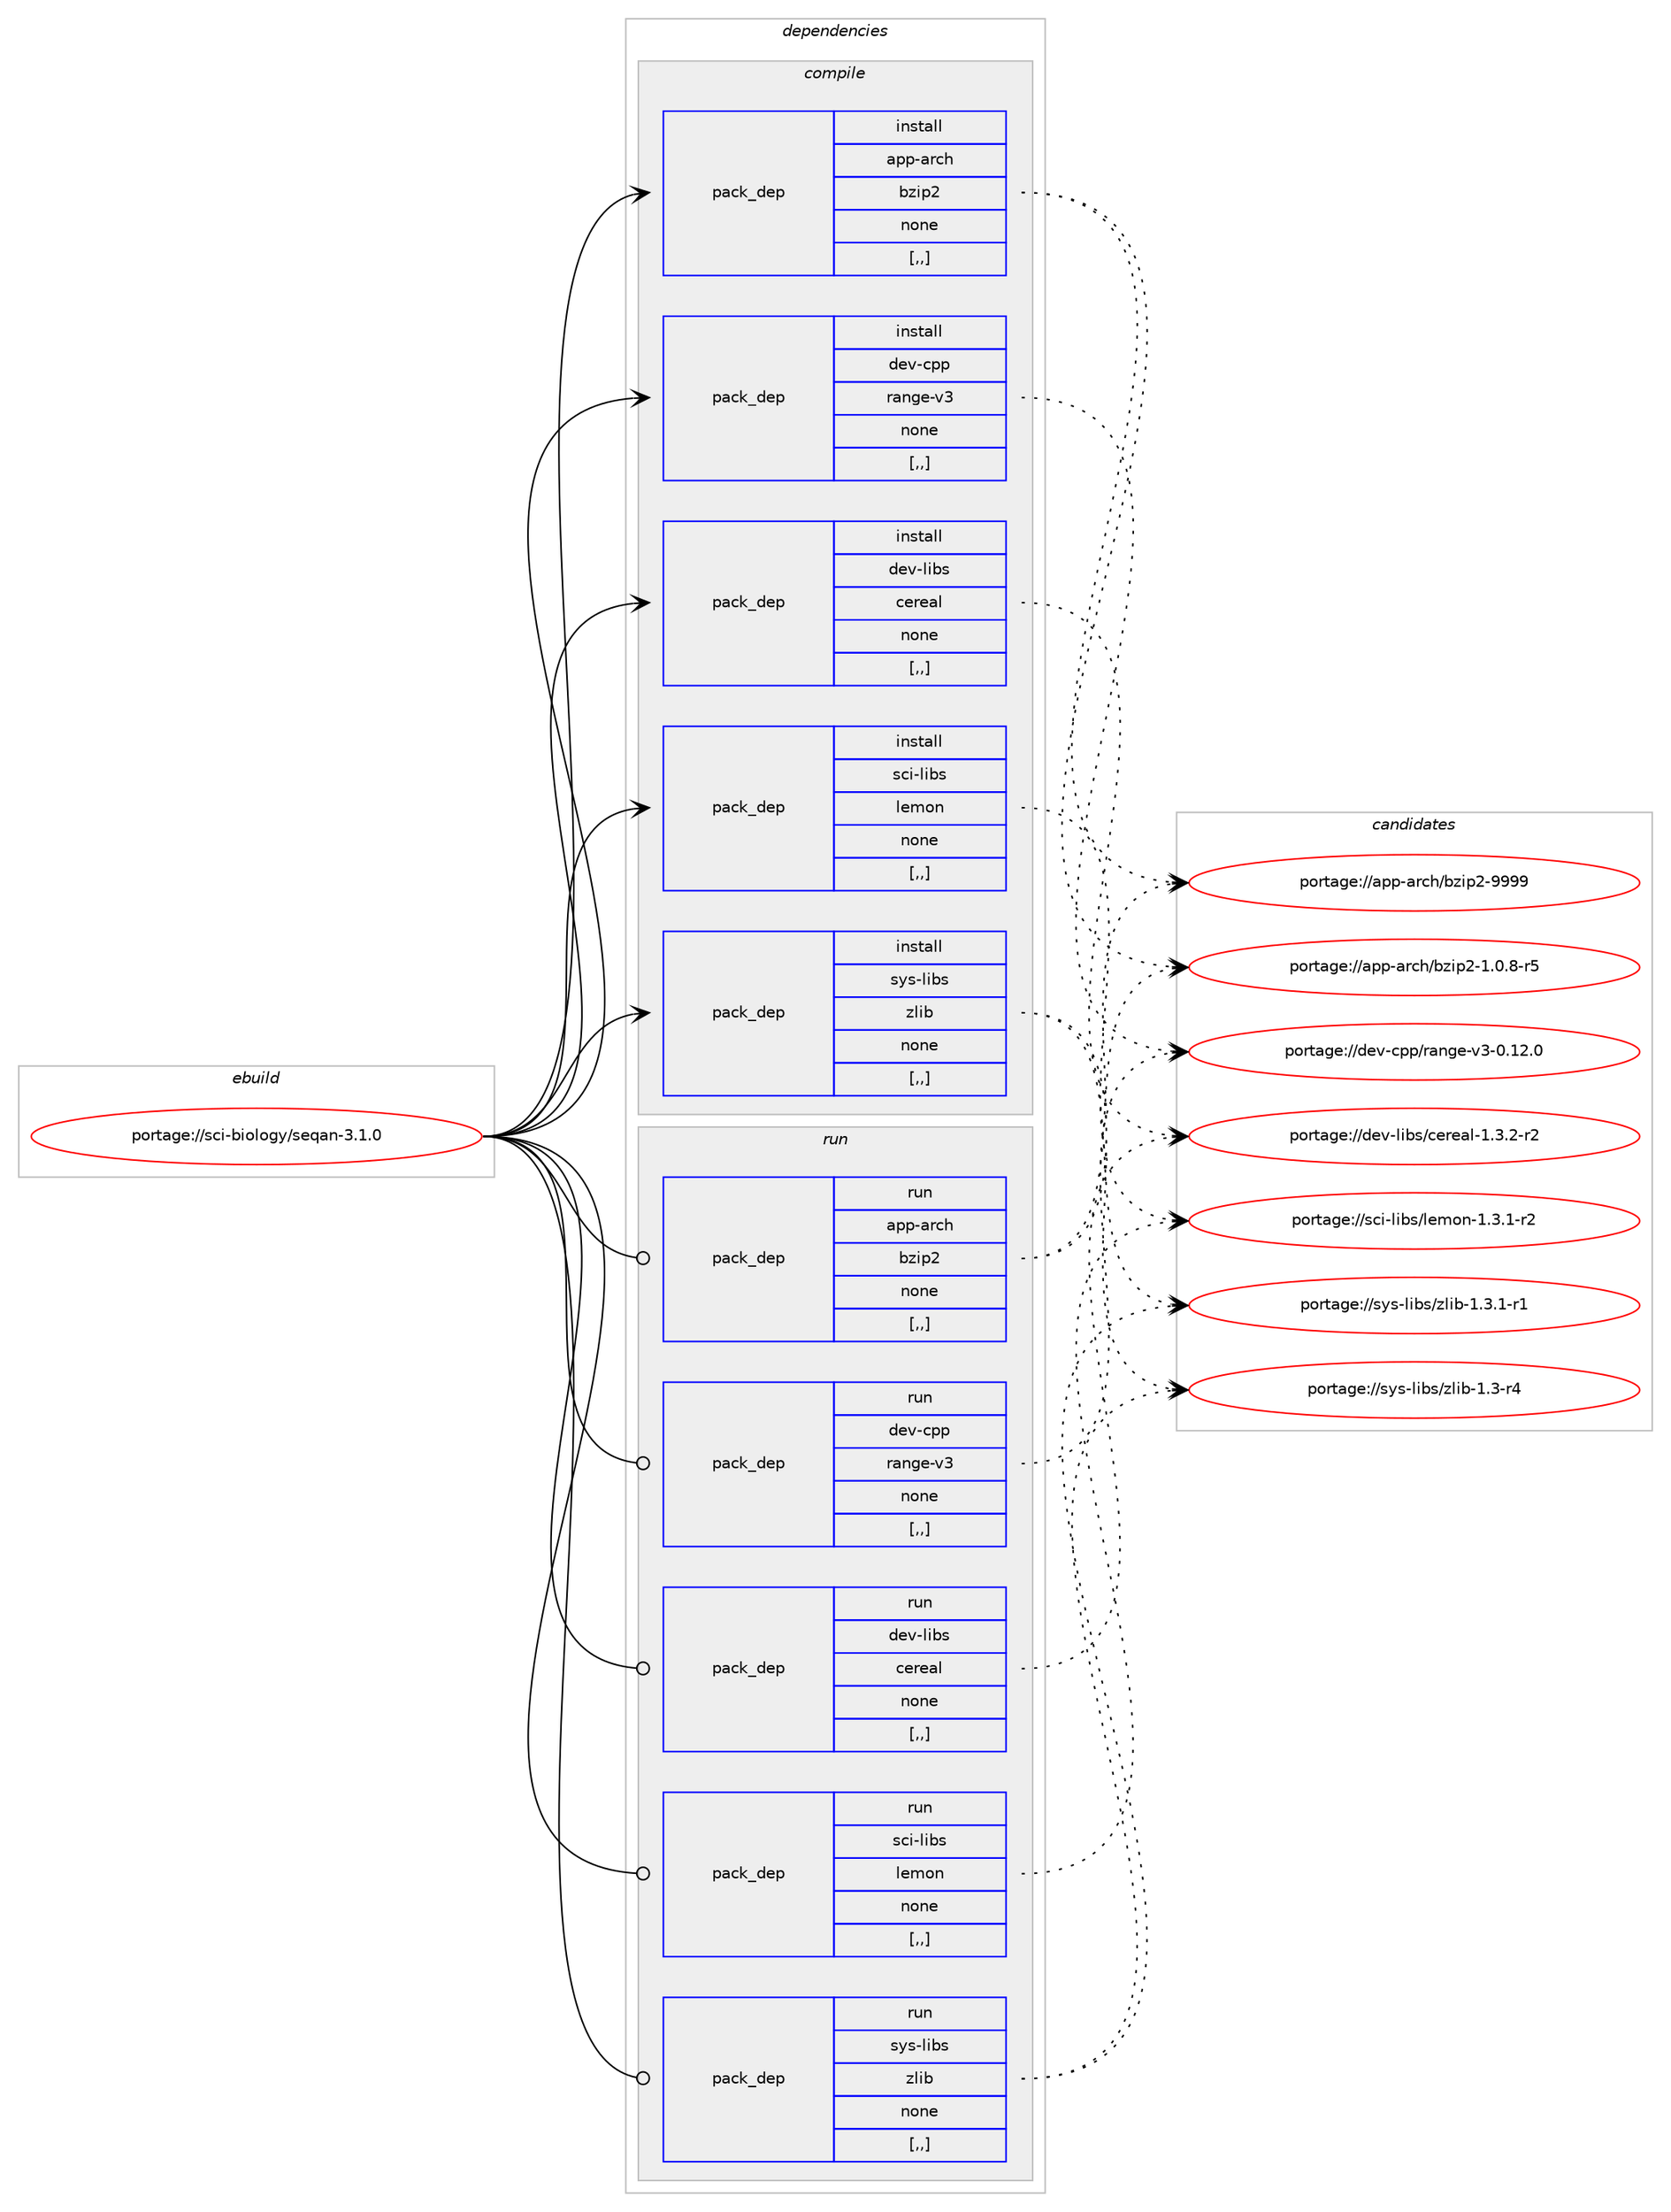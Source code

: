 digraph prolog {

# *************
# Graph options
# *************

newrank=true;
concentrate=true;
compound=true;
graph [rankdir=LR,fontname=Helvetica,fontsize=10,ranksep=1.5];#, ranksep=2.5, nodesep=0.2];
edge  [arrowhead=vee];
node  [fontname=Helvetica,fontsize=10];

# **********
# The ebuild
# **********

subgraph cluster_leftcol {
color=gray;
label=<<i>ebuild</i>>;
id [label="portage://sci-biology/seqan-3.1.0", color=red, width=4, href="../sci-biology/seqan-3.1.0.svg"];
}

# ****************
# The dependencies
# ****************

subgraph cluster_midcol {
color=gray;
label=<<i>dependencies</i>>;
subgraph cluster_compile {
fillcolor="#eeeeee";
style=filled;
label=<<i>compile</i>>;
subgraph pack285838 {
dependency392616 [label=<<TABLE BORDER="0" CELLBORDER="1" CELLSPACING="0" CELLPADDING="4" WIDTH="220"><TR><TD ROWSPAN="6" CELLPADDING="30">pack_dep</TD></TR><TR><TD WIDTH="110">install</TD></TR><TR><TD>app-arch</TD></TR><TR><TD>bzip2</TD></TR><TR><TD>none</TD></TR><TR><TD>[,,]</TD></TR></TABLE>>, shape=none, color=blue];
}
id:e -> dependency392616:w [weight=20,style="solid",arrowhead="vee"];
subgraph pack285839 {
dependency392617 [label=<<TABLE BORDER="0" CELLBORDER="1" CELLSPACING="0" CELLPADDING="4" WIDTH="220"><TR><TD ROWSPAN="6" CELLPADDING="30">pack_dep</TD></TR><TR><TD WIDTH="110">install</TD></TR><TR><TD>dev-cpp</TD></TR><TR><TD>range-v3</TD></TR><TR><TD>none</TD></TR><TR><TD>[,,]</TD></TR></TABLE>>, shape=none, color=blue];
}
id:e -> dependency392617:w [weight=20,style="solid",arrowhead="vee"];
subgraph pack285840 {
dependency392618 [label=<<TABLE BORDER="0" CELLBORDER="1" CELLSPACING="0" CELLPADDING="4" WIDTH="220"><TR><TD ROWSPAN="6" CELLPADDING="30">pack_dep</TD></TR><TR><TD WIDTH="110">install</TD></TR><TR><TD>dev-libs</TD></TR><TR><TD>cereal</TD></TR><TR><TD>none</TD></TR><TR><TD>[,,]</TD></TR></TABLE>>, shape=none, color=blue];
}
id:e -> dependency392618:w [weight=20,style="solid",arrowhead="vee"];
subgraph pack285841 {
dependency392619 [label=<<TABLE BORDER="0" CELLBORDER="1" CELLSPACING="0" CELLPADDING="4" WIDTH="220"><TR><TD ROWSPAN="6" CELLPADDING="30">pack_dep</TD></TR><TR><TD WIDTH="110">install</TD></TR><TR><TD>sci-libs</TD></TR><TR><TD>lemon</TD></TR><TR><TD>none</TD></TR><TR><TD>[,,]</TD></TR></TABLE>>, shape=none, color=blue];
}
id:e -> dependency392619:w [weight=20,style="solid",arrowhead="vee"];
subgraph pack285842 {
dependency392620 [label=<<TABLE BORDER="0" CELLBORDER="1" CELLSPACING="0" CELLPADDING="4" WIDTH="220"><TR><TD ROWSPAN="6" CELLPADDING="30">pack_dep</TD></TR><TR><TD WIDTH="110">install</TD></TR><TR><TD>sys-libs</TD></TR><TR><TD>zlib</TD></TR><TR><TD>none</TD></TR><TR><TD>[,,]</TD></TR></TABLE>>, shape=none, color=blue];
}
id:e -> dependency392620:w [weight=20,style="solid",arrowhead="vee"];
}
subgraph cluster_compileandrun {
fillcolor="#eeeeee";
style=filled;
label=<<i>compile and run</i>>;
}
subgraph cluster_run {
fillcolor="#eeeeee";
style=filled;
label=<<i>run</i>>;
subgraph pack285843 {
dependency392621 [label=<<TABLE BORDER="0" CELLBORDER="1" CELLSPACING="0" CELLPADDING="4" WIDTH="220"><TR><TD ROWSPAN="6" CELLPADDING="30">pack_dep</TD></TR><TR><TD WIDTH="110">run</TD></TR><TR><TD>app-arch</TD></TR><TR><TD>bzip2</TD></TR><TR><TD>none</TD></TR><TR><TD>[,,]</TD></TR></TABLE>>, shape=none, color=blue];
}
id:e -> dependency392621:w [weight=20,style="solid",arrowhead="odot"];
subgraph pack285844 {
dependency392622 [label=<<TABLE BORDER="0" CELLBORDER="1" CELLSPACING="0" CELLPADDING="4" WIDTH="220"><TR><TD ROWSPAN="6" CELLPADDING="30">pack_dep</TD></TR><TR><TD WIDTH="110">run</TD></TR><TR><TD>dev-cpp</TD></TR><TR><TD>range-v3</TD></TR><TR><TD>none</TD></TR><TR><TD>[,,]</TD></TR></TABLE>>, shape=none, color=blue];
}
id:e -> dependency392622:w [weight=20,style="solid",arrowhead="odot"];
subgraph pack285845 {
dependency392623 [label=<<TABLE BORDER="0" CELLBORDER="1" CELLSPACING="0" CELLPADDING="4" WIDTH="220"><TR><TD ROWSPAN="6" CELLPADDING="30">pack_dep</TD></TR><TR><TD WIDTH="110">run</TD></TR><TR><TD>dev-libs</TD></TR><TR><TD>cereal</TD></TR><TR><TD>none</TD></TR><TR><TD>[,,]</TD></TR></TABLE>>, shape=none, color=blue];
}
id:e -> dependency392623:w [weight=20,style="solid",arrowhead="odot"];
subgraph pack285846 {
dependency392624 [label=<<TABLE BORDER="0" CELLBORDER="1" CELLSPACING="0" CELLPADDING="4" WIDTH="220"><TR><TD ROWSPAN="6" CELLPADDING="30">pack_dep</TD></TR><TR><TD WIDTH="110">run</TD></TR><TR><TD>sci-libs</TD></TR><TR><TD>lemon</TD></TR><TR><TD>none</TD></TR><TR><TD>[,,]</TD></TR></TABLE>>, shape=none, color=blue];
}
id:e -> dependency392624:w [weight=20,style="solid",arrowhead="odot"];
subgraph pack285847 {
dependency392625 [label=<<TABLE BORDER="0" CELLBORDER="1" CELLSPACING="0" CELLPADDING="4" WIDTH="220"><TR><TD ROWSPAN="6" CELLPADDING="30">pack_dep</TD></TR><TR><TD WIDTH="110">run</TD></TR><TR><TD>sys-libs</TD></TR><TR><TD>zlib</TD></TR><TR><TD>none</TD></TR><TR><TD>[,,]</TD></TR></TABLE>>, shape=none, color=blue];
}
id:e -> dependency392625:w [weight=20,style="solid",arrowhead="odot"];
}
}

# **************
# The candidates
# **************

subgraph cluster_choices {
rank=same;
color=gray;
label=<<i>candidates</i>>;

subgraph choice285838 {
color=black;
nodesep=1;
choice971121124597114991044798122105112504557575757 [label="portage://app-arch/bzip2-9999", color=red, width=4,href="../app-arch/bzip2-9999.svg"];
choice971121124597114991044798122105112504549464846564511453 [label="portage://app-arch/bzip2-1.0.8-r5", color=red, width=4,href="../app-arch/bzip2-1.0.8-r5.svg"];
dependency392616:e -> choice971121124597114991044798122105112504557575757:w [style=dotted,weight="100"];
dependency392616:e -> choice971121124597114991044798122105112504549464846564511453:w [style=dotted,weight="100"];
}
subgraph choice285839 {
color=black;
nodesep=1;
choice10010111845991121124711497110103101451185145484649504648 [label="portage://dev-cpp/range-v3-0.12.0", color=red, width=4,href="../dev-cpp/range-v3-0.12.0.svg"];
dependency392617:e -> choice10010111845991121124711497110103101451185145484649504648:w [style=dotted,weight="100"];
}
subgraph choice285840 {
color=black;
nodesep=1;
choice10010111845108105981154799101114101971084549465146504511450 [label="portage://dev-libs/cereal-1.3.2-r2", color=red, width=4,href="../dev-libs/cereal-1.3.2-r2.svg"];
dependency392618:e -> choice10010111845108105981154799101114101971084549465146504511450:w [style=dotted,weight="100"];
}
subgraph choice285841 {
color=black;
nodesep=1;
choice115991054510810598115471081011091111104549465146494511450 [label="portage://sci-libs/lemon-1.3.1-r2", color=red, width=4,href="../sci-libs/lemon-1.3.1-r2.svg"];
dependency392619:e -> choice115991054510810598115471081011091111104549465146494511450:w [style=dotted,weight="100"];
}
subgraph choice285842 {
color=black;
nodesep=1;
choice115121115451081059811547122108105984549465146494511449 [label="portage://sys-libs/zlib-1.3.1-r1", color=red, width=4,href="../sys-libs/zlib-1.3.1-r1.svg"];
choice11512111545108105981154712210810598454946514511452 [label="portage://sys-libs/zlib-1.3-r4", color=red, width=4,href="../sys-libs/zlib-1.3-r4.svg"];
dependency392620:e -> choice115121115451081059811547122108105984549465146494511449:w [style=dotted,weight="100"];
dependency392620:e -> choice11512111545108105981154712210810598454946514511452:w [style=dotted,weight="100"];
}
subgraph choice285843 {
color=black;
nodesep=1;
choice971121124597114991044798122105112504557575757 [label="portage://app-arch/bzip2-9999", color=red, width=4,href="../app-arch/bzip2-9999.svg"];
choice971121124597114991044798122105112504549464846564511453 [label="portage://app-arch/bzip2-1.0.8-r5", color=red, width=4,href="../app-arch/bzip2-1.0.8-r5.svg"];
dependency392621:e -> choice971121124597114991044798122105112504557575757:w [style=dotted,weight="100"];
dependency392621:e -> choice971121124597114991044798122105112504549464846564511453:w [style=dotted,weight="100"];
}
subgraph choice285844 {
color=black;
nodesep=1;
choice10010111845991121124711497110103101451185145484649504648 [label="portage://dev-cpp/range-v3-0.12.0", color=red, width=4,href="../dev-cpp/range-v3-0.12.0.svg"];
dependency392622:e -> choice10010111845991121124711497110103101451185145484649504648:w [style=dotted,weight="100"];
}
subgraph choice285845 {
color=black;
nodesep=1;
choice10010111845108105981154799101114101971084549465146504511450 [label="portage://dev-libs/cereal-1.3.2-r2", color=red, width=4,href="../dev-libs/cereal-1.3.2-r2.svg"];
dependency392623:e -> choice10010111845108105981154799101114101971084549465146504511450:w [style=dotted,weight="100"];
}
subgraph choice285846 {
color=black;
nodesep=1;
choice115991054510810598115471081011091111104549465146494511450 [label="portage://sci-libs/lemon-1.3.1-r2", color=red, width=4,href="../sci-libs/lemon-1.3.1-r2.svg"];
dependency392624:e -> choice115991054510810598115471081011091111104549465146494511450:w [style=dotted,weight="100"];
}
subgraph choice285847 {
color=black;
nodesep=1;
choice115121115451081059811547122108105984549465146494511449 [label="portage://sys-libs/zlib-1.3.1-r1", color=red, width=4,href="../sys-libs/zlib-1.3.1-r1.svg"];
choice11512111545108105981154712210810598454946514511452 [label="portage://sys-libs/zlib-1.3-r4", color=red, width=4,href="../sys-libs/zlib-1.3-r4.svg"];
dependency392625:e -> choice115121115451081059811547122108105984549465146494511449:w [style=dotted,weight="100"];
dependency392625:e -> choice11512111545108105981154712210810598454946514511452:w [style=dotted,weight="100"];
}
}

}
